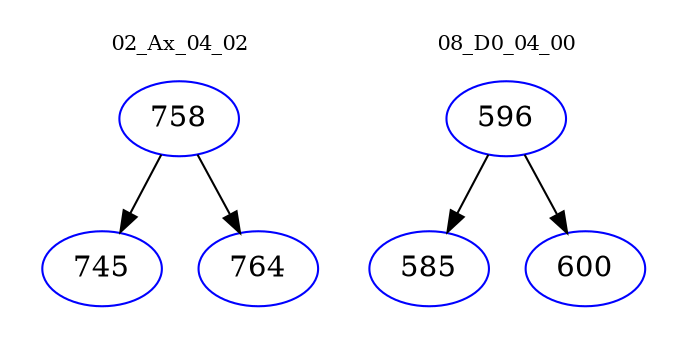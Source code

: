 digraph{
subgraph cluster_0 {
color = white
label = "02_Ax_04_02";
fontsize=10;
T0_758 [label="758", color="blue"]
T0_758 -> T0_745 [color="black"]
T0_745 [label="745", color="blue"]
T0_758 -> T0_764 [color="black"]
T0_764 [label="764", color="blue"]
}
subgraph cluster_1 {
color = white
label = "08_D0_04_00";
fontsize=10;
T1_596 [label="596", color="blue"]
T1_596 -> T1_585 [color="black"]
T1_585 [label="585", color="blue"]
T1_596 -> T1_600 [color="black"]
T1_600 [label="600", color="blue"]
}
}
